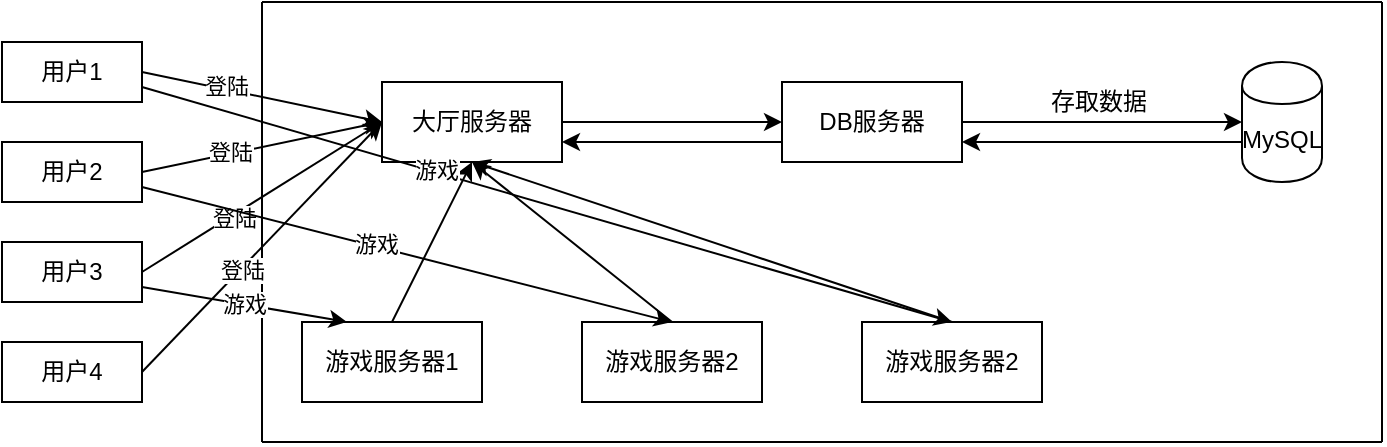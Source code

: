 <mxfile version="14.9.0" type="github">
  <diagram id="sDy8H1xOpPe6I8-VxYWT" name="Page-1">
    <mxGraphModel dx="813" dy="454" grid="1" gridSize="10" guides="1" tooltips="1" connect="1" arrows="1" fold="1" page="1" pageScale="1" pageWidth="827" pageHeight="1169" math="0" shadow="0">
      <root>
        <mxCell id="0" />
        <mxCell id="1" parent="0" />
        <mxCell id="k1RtUFctcX0_6oIIP2iL-3" value="" style="edgeStyle=orthogonalEdgeStyle;rounded=0;orthogonalLoop=1;jettySize=auto;html=1;" edge="1" parent="1" source="k1RtUFctcX0_6oIIP2iL-1" target="k1RtUFctcX0_6oIIP2iL-2">
          <mxGeometry relative="1" as="geometry" />
        </mxCell>
        <mxCell id="k1RtUFctcX0_6oIIP2iL-1" value="大厅服务器" style="rounded=0;whiteSpace=wrap;html=1;" vertex="1" parent="1">
          <mxGeometry x="220" y="240" width="90" height="40" as="geometry" />
        </mxCell>
        <mxCell id="k1RtUFctcX0_6oIIP2iL-5" value="" style="edgeStyle=orthogonalEdgeStyle;rounded=0;orthogonalLoop=1;jettySize=auto;html=1;" edge="1" parent="1" source="k1RtUFctcX0_6oIIP2iL-2" target="k1RtUFctcX0_6oIIP2iL-4">
          <mxGeometry relative="1" as="geometry" />
        </mxCell>
        <mxCell id="k1RtUFctcX0_6oIIP2iL-2" value="DB服务器" style="rounded=0;whiteSpace=wrap;html=1;" vertex="1" parent="1">
          <mxGeometry x="420" y="240" width="90" height="40" as="geometry" />
        </mxCell>
        <mxCell id="k1RtUFctcX0_6oIIP2iL-4" value="MySQL" style="shape=cylinder;whiteSpace=wrap;html=1;boundedLbl=1;backgroundOutline=1;rounded=0;" vertex="1" parent="1">
          <mxGeometry x="650" y="230" width="40" height="60" as="geometry" />
        </mxCell>
        <mxCell id="k1RtUFctcX0_6oIIP2iL-6" value="游戏服务器1" style="rounded=0;whiteSpace=wrap;html=1;" vertex="1" parent="1">
          <mxGeometry x="180" y="360" width="90" height="40" as="geometry" />
        </mxCell>
        <mxCell id="k1RtUFctcX0_6oIIP2iL-7" value="游戏服务器2" style="rounded=0;whiteSpace=wrap;html=1;" vertex="1" parent="1">
          <mxGeometry x="320" y="360" width="90" height="40" as="geometry" />
        </mxCell>
        <mxCell id="k1RtUFctcX0_6oIIP2iL-10" value="" style="endArrow=classic;html=1;exitX=0.5;exitY=0;exitDx=0;exitDy=0;entryX=0.5;entryY=1;entryDx=0;entryDy=0;" edge="1" parent="1" source="k1RtUFctcX0_6oIIP2iL-6" target="k1RtUFctcX0_6oIIP2iL-1">
          <mxGeometry width="50" height="50" relative="1" as="geometry">
            <mxPoint x="290" y="370" as="sourcePoint" />
            <mxPoint x="340" y="320" as="targetPoint" />
          </mxGeometry>
        </mxCell>
        <mxCell id="k1RtUFctcX0_6oIIP2iL-11" value="" style="endArrow=classic;html=1;exitX=0.5;exitY=0;exitDx=0;exitDy=0;entryX=0.5;entryY=1;entryDx=0;entryDy=0;" edge="1" parent="1" source="k1RtUFctcX0_6oIIP2iL-7" target="k1RtUFctcX0_6oIIP2iL-1">
          <mxGeometry width="50" height="50" relative="1" as="geometry">
            <mxPoint x="320" y="390" as="sourcePoint" />
            <mxPoint x="370" y="340" as="targetPoint" />
          </mxGeometry>
        </mxCell>
        <mxCell id="k1RtUFctcX0_6oIIP2iL-12" value="游戏服务器2" style="rounded=0;whiteSpace=wrap;html=1;" vertex="1" parent="1">
          <mxGeometry x="460" y="360" width="90" height="40" as="geometry" />
        </mxCell>
        <mxCell id="k1RtUFctcX0_6oIIP2iL-13" value="" style="endArrow=classic;html=1;exitX=0.5;exitY=0;exitDx=0;exitDy=0;entryX=0.5;entryY=1;entryDx=0;entryDy=0;" edge="1" parent="1" source="k1RtUFctcX0_6oIIP2iL-12" target="k1RtUFctcX0_6oIIP2iL-1">
          <mxGeometry width="50" height="50" relative="1" as="geometry">
            <mxPoint x="380" y="340" as="sourcePoint" />
            <mxPoint x="430" y="290" as="targetPoint" />
          </mxGeometry>
        </mxCell>
        <mxCell id="k1RtUFctcX0_6oIIP2iL-16" value="用户1" style="rounded=0;whiteSpace=wrap;html=1;" vertex="1" parent="1">
          <mxGeometry x="30" y="220" width="70" height="30" as="geometry" />
        </mxCell>
        <mxCell id="k1RtUFctcX0_6oIIP2iL-17" value="用户2" style="rounded=0;whiteSpace=wrap;html=1;" vertex="1" parent="1">
          <mxGeometry x="30" y="270" width="70" height="30" as="geometry" />
        </mxCell>
        <mxCell id="k1RtUFctcX0_6oIIP2iL-18" value="用户3" style="rounded=0;whiteSpace=wrap;html=1;" vertex="1" parent="1">
          <mxGeometry x="30" y="320" width="70" height="30" as="geometry" />
        </mxCell>
        <mxCell id="k1RtUFctcX0_6oIIP2iL-19" value="用户4" style="rounded=0;whiteSpace=wrap;html=1;" vertex="1" parent="1">
          <mxGeometry x="30" y="370" width="70" height="30" as="geometry" />
        </mxCell>
        <mxCell id="k1RtUFctcX0_6oIIP2iL-20" value="" style="endArrow=none;html=1;" edge="1" parent="1">
          <mxGeometry width="50" height="50" relative="1" as="geometry">
            <mxPoint x="160" y="200" as="sourcePoint" />
            <mxPoint x="720" y="200" as="targetPoint" />
          </mxGeometry>
        </mxCell>
        <mxCell id="k1RtUFctcX0_6oIIP2iL-21" value="" style="endArrow=none;html=1;" edge="1" parent="1">
          <mxGeometry width="50" height="50" relative="1" as="geometry">
            <mxPoint x="160" y="420" as="sourcePoint" />
            <mxPoint x="720" y="420" as="targetPoint" />
          </mxGeometry>
        </mxCell>
        <mxCell id="k1RtUFctcX0_6oIIP2iL-22" value="" style="endArrow=none;html=1;" edge="1" parent="1">
          <mxGeometry width="50" height="50" relative="1" as="geometry">
            <mxPoint x="160" y="420" as="sourcePoint" />
            <mxPoint x="160" y="200" as="targetPoint" />
          </mxGeometry>
        </mxCell>
        <mxCell id="k1RtUFctcX0_6oIIP2iL-23" value="" style="endArrow=none;html=1;" edge="1" parent="1">
          <mxGeometry width="50" height="50" relative="1" as="geometry">
            <mxPoint x="720" y="420" as="sourcePoint" />
            <mxPoint x="720" y="200" as="targetPoint" />
          </mxGeometry>
        </mxCell>
        <mxCell id="k1RtUFctcX0_6oIIP2iL-24" value="" style="endArrow=classic;html=1;exitX=1;exitY=0.5;exitDx=0;exitDy=0;entryX=0;entryY=0.5;entryDx=0;entryDy=0;" edge="1" parent="1" source="k1RtUFctcX0_6oIIP2iL-16" target="k1RtUFctcX0_6oIIP2iL-1">
          <mxGeometry width="50" height="50" relative="1" as="geometry">
            <mxPoint x="130" y="280" as="sourcePoint" />
            <mxPoint x="180" y="230" as="targetPoint" />
          </mxGeometry>
        </mxCell>
        <mxCell id="k1RtUFctcX0_6oIIP2iL-28" value="登陆" style="edgeLabel;html=1;align=center;verticalAlign=middle;resizable=0;points=[];" vertex="1" connectable="0" parent="k1RtUFctcX0_6oIIP2iL-24">
          <mxGeometry x="-0.308" y="2" relative="1" as="geometry">
            <mxPoint as="offset" />
          </mxGeometry>
        </mxCell>
        <mxCell id="k1RtUFctcX0_6oIIP2iL-25" value="" style="endArrow=classic;html=1;exitX=1;exitY=0.5;exitDx=0;exitDy=0;entryX=0;entryY=0.5;entryDx=0;entryDy=0;" edge="1" parent="1" source="k1RtUFctcX0_6oIIP2iL-17" target="k1RtUFctcX0_6oIIP2iL-1">
          <mxGeometry width="50" height="50" relative="1" as="geometry">
            <mxPoint x="120" y="350" as="sourcePoint" />
            <mxPoint x="170" y="300" as="targetPoint" />
          </mxGeometry>
        </mxCell>
        <mxCell id="k1RtUFctcX0_6oIIP2iL-29" value="登陆" style="edgeLabel;html=1;align=center;verticalAlign=middle;resizable=0;points=[];" vertex="1" connectable="0" parent="k1RtUFctcX0_6oIIP2iL-25">
          <mxGeometry x="-0.262" y="1" relative="1" as="geometry">
            <mxPoint as="offset" />
          </mxGeometry>
        </mxCell>
        <mxCell id="k1RtUFctcX0_6oIIP2iL-26" value="" style="endArrow=classic;html=1;exitX=1;exitY=0.5;exitDx=0;exitDy=0;" edge="1" parent="1" source="k1RtUFctcX0_6oIIP2iL-18">
          <mxGeometry width="50" height="50" relative="1" as="geometry">
            <mxPoint x="130" y="350" as="sourcePoint" />
            <mxPoint x="220" y="260" as="targetPoint" />
          </mxGeometry>
        </mxCell>
        <mxCell id="k1RtUFctcX0_6oIIP2iL-30" value="登陆" style="edgeLabel;html=1;align=center;verticalAlign=middle;resizable=0;points=[];" vertex="1" connectable="0" parent="k1RtUFctcX0_6oIIP2iL-26">
          <mxGeometry x="-0.242" y="-1" relative="1" as="geometry">
            <mxPoint as="offset" />
          </mxGeometry>
        </mxCell>
        <mxCell id="k1RtUFctcX0_6oIIP2iL-27" value="" style="endArrow=classic;html=1;exitX=1;exitY=0.5;exitDx=0;exitDy=0;entryX=0;entryY=0.5;entryDx=0;entryDy=0;" edge="1" parent="1" source="k1RtUFctcX0_6oIIP2iL-19" target="k1RtUFctcX0_6oIIP2iL-1">
          <mxGeometry width="50" height="50" relative="1" as="geometry">
            <mxPoint x="140" y="380" as="sourcePoint" />
            <mxPoint x="190" y="330" as="targetPoint" />
          </mxGeometry>
        </mxCell>
        <mxCell id="k1RtUFctcX0_6oIIP2iL-31" value="登陆" style="edgeLabel;html=1;align=center;verticalAlign=middle;resizable=0;points=[];" vertex="1" connectable="0" parent="k1RtUFctcX0_6oIIP2iL-27">
          <mxGeometry x="-0.172" relative="1" as="geometry">
            <mxPoint as="offset" />
          </mxGeometry>
        </mxCell>
        <mxCell id="k1RtUFctcX0_6oIIP2iL-33" value="" style="endArrow=classic;html=1;entryX=1;entryY=0.75;entryDx=0;entryDy=0;" edge="1" parent="1" target="k1RtUFctcX0_6oIIP2iL-2">
          <mxGeometry width="50" height="50" relative="1" as="geometry">
            <mxPoint x="650" y="270" as="sourcePoint" />
            <mxPoint x="600" y="300" as="targetPoint" />
          </mxGeometry>
        </mxCell>
        <mxCell id="k1RtUFctcX0_6oIIP2iL-34" value="" style="endArrow=classic;html=1;exitX=0;exitY=0.75;exitDx=0;exitDy=0;entryX=1;entryY=0.75;entryDx=0;entryDy=0;" edge="1" parent="1" source="k1RtUFctcX0_6oIIP2iL-2" target="k1RtUFctcX0_6oIIP2iL-1">
          <mxGeometry width="50" height="50" relative="1" as="geometry">
            <mxPoint x="320" y="260" as="sourcePoint" />
            <mxPoint x="370" y="210" as="targetPoint" />
          </mxGeometry>
        </mxCell>
        <mxCell id="k1RtUFctcX0_6oIIP2iL-35" value="存取数据" style="text;html=1;align=center;verticalAlign=middle;resizable=0;points=[];autosize=1;strokeColor=none;" vertex="1" parent="1">
          <mxGeometry x="548" y="240" width="60" height="20" as="geometry" />
        </mxCell>
        <mxCell id="k1RtUFctcX0_6oIIP2iL-36" value="游戏" style="endArrow=classic;html=1;entryX=0.25;entryY=0;entryDx=0;entryDy=0;exitX=1;exitY=0.75;exitDx=0;exitDy=0;" edge="1" parent="1" source="k1RtUFctcX0_6oIIP2iL-18" target="k1RtUFctcX0_6oIIP2iL-6">
          <mxGeometry width="50" height="50" relative="1" as="geometry">
            <mxPoint x="170" y="320" as="sourcePoint" />
            <mxPoint x="220" y="270" as="targetPoint" />
          </mxGeometry>
        </mxCell>
        <mxCell id="k1RtUFctcX0_6oIIP2iL-37" value="" style="endArrow=classic;html=1;exitX=1;exitY=0.75;exitDx=0;exitDy=0;entryX=0.5;entryY=0;entryDx=0;entryDy=0;" edge="1" parent="1" source="k1RtUFctcX0_6oIIP2iL-17" target="k1RtUFctcX0_6oIIP2iL-7">
          <mxGeometry width="50" height="50" relative="1" as="geometry">
            <mxPoint x="160" y="490" as="sourcePoint" />
            <mxPoint x="210" y="440" as="targetPoint" />
          </mxGeometry>
        </mxCell>
        <mxCell id="k1RtUFctcX0_6oIIP2iL-40" value="游戏" style="edgeLabel;html=1;align=center;verticalAlign=middle;resizable=0;points=[];" vertex="1" connectable="0" parent="k1RtUFctcX0_6oIIP2iL-37">
          <mxGeometry x="-0.121" y="1" relative="1" as="geometry">
            <mxPoint as="offset" />
          </mxGeometry>
        </mxCell>
        <mxCell id="k1RtUFctcX0_6oIIP2iL-38" value="" style="endArrow=classic;html=1;exitX=1;exitY=0.75;exitDx=0;exitDy=0;entryX=0.5;entryY=0;entryDx=0;entryDy=0;" edge="1" parent="1" source="k1RtUFctcX0_6oIIP2iL-16" target="k1RtUFctcX0_6oIIP2iL-12">
          <mxGeometry width="50" height="50" relative="1" as="geometry">
            <mxPoint x="130" y="250" as="sourcePoint" />
            <mxPoint x="180" y="200" as="targetPoint" />
          </mxGeometry>
        </mxCell>
        <mxCell id="k1RtUFctcX0_6oIIP2iL-39" value="游戏" style="edgeLabel;html=1;align=center;verticalAlign=middle;resizable=0;points=[];" vertex="1" connectable="0" parent="k1RtUFctcX0_6oIIP2iL-38">
          <mxGeometry x="-0.28" y="1" relative="1" as="geometry">
            <mxPoint as="offset" />
          </mxGeometry>
        </mxCell>
      </root>
    </mxGraphModel>
  </diagram>
</mxfile>
